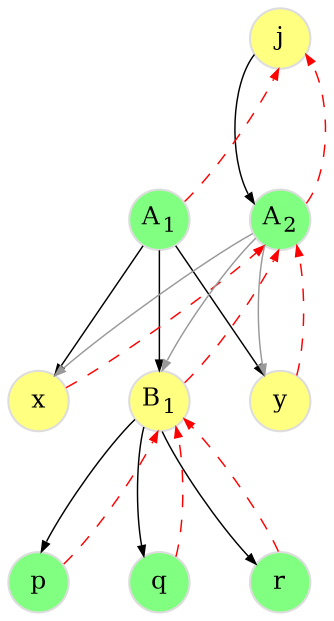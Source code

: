 digraph delete_new {
	graph [
		rankdir="TB"
		bgcolor="white"
		color="white"
		nodesep="0.4"
		ranksep="0.8"
	];

	node [
		fontsize="12"
		style="solid"
		width="0.4"
		height="0.4"
		fixedsize="true"
		penwidth="1.0"
		color="#DDDDDD"
	];

	edge [
		penwidth="0.7"
		color="#000000"
		arrowsize="0.5"
	];


	j  [ label=<j>             style="filled" fillcolor="#ffff80" ];
	a1 [ label=<A<SUB>1</SUB>> style="filled" fillcolor="#80ff80" ];
	x  [ label=<x>             style="filled" fillcolor="#ffff80" ];
	b1 [ label=<B<SUB>1</SUB>> style="filled" fillcolor="#ffff80" ];
	y  [ label=<y>             style="filled" fillcolor="#ffff80" ];
	p  [ label=<p>             style="filled" fillcolor="#80ff80" ];
	q  [ label=<q>             style="filled" fillcolor="#80ff80" ];
	r  [ label=<r>             style="filled" fillcolor="#80ff80" ];
	a2 [ label=<A<SUB>2</SUB>> style="filled" fillcolor="#80ff80" ];

	j  -> a1  [ style=invis  ];
	j  -> a2;
	a1 -> j   [ style=dashed color="#ff0000" ];
	a1 -> x;
	x  -> a2  [ style=dashed color="#ff0000" constraint=false ];
	a1 -> b1;
	b1 -> a2  [ style=dashed color="#ff0000" constraint=false ];
	a1 -> y;
	y  -> a2  [ style=dashed color="#ff0000" constraint=false ];
	b1 -> p;
	p  -> b1  [ style=dashed color="#ff0000" ];
	b1 -> q;
	q  -> b1  [ style=dashed color="#ff0000" ];
	b1 -> r;
	r  -> b1  [ style=dashed color="#ff0000" ];

	j  -> a2 [ style=invis ];

	a2 -> j  [ color="#ff0000" style=dashed     ];
	a2 -> x  [ color="#999999" constraint=false ];
	a2 -> b1 [ color="#999999" constraint=false ];
	a2 -> y  [ color="#999999" constraint=false ];
}

